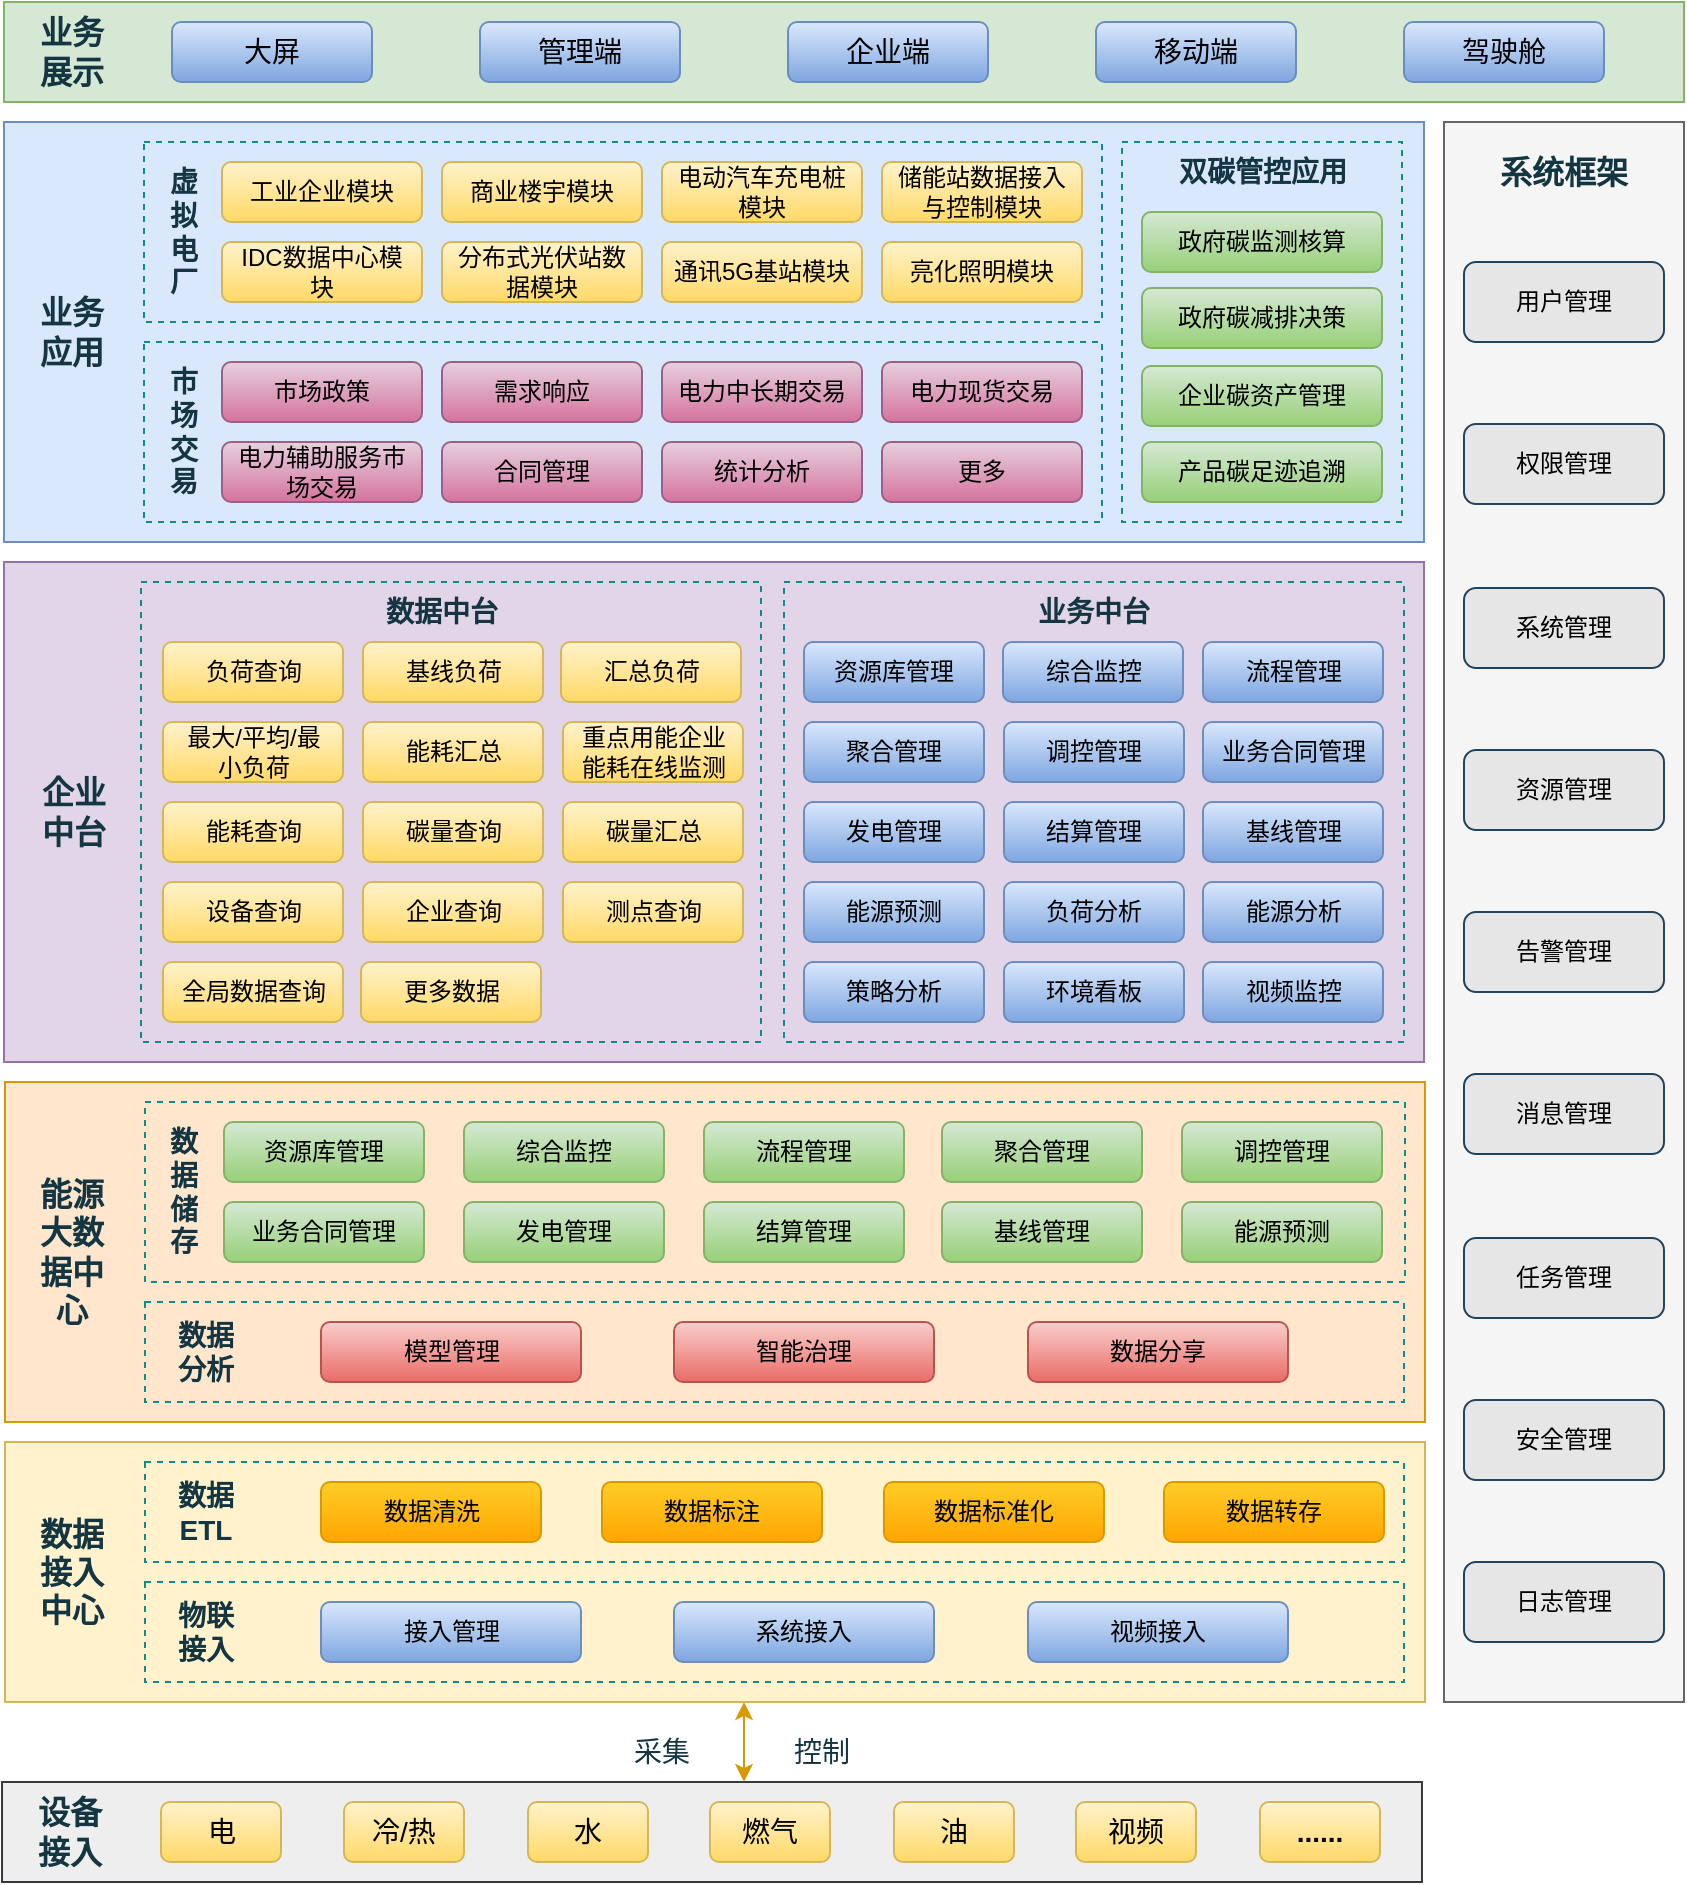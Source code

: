 <mxfile version="21.8.0" type="github">
  <diagram name="第 1 页" id="877RhzWgA3aIjibraQp5">
    <mxGraphModel dx="1426" dy="759" grid="1" gridSize="10" guides="1" tooltips="1" connect="1" arrows="1" fold="1" page="1" pageScale="1" pageWidth="827" pageHeight="1169" math="0" shadow="0">
      <root>
        <mxCell id="0" />
        <mxCell id="1" parent="0" />
        <mxCell id="UzqGJ8EwhkSEuEGAswML-51" value="" style="rounded=0;whiteSpace=wrap;html=1;labelBackgroundColor=none;fillColor=#f5f5f5;strokeColor=#666666;fontColor=#333333;" vertex="1" parent="1">
          <mxGeometry x="760" y="120" width="120" height="790" as="geometry" />
        </mxCell>
        <mxCell id="UzqGJ8EwhkSEuEGAswML-44" value="" style="rounded=0;whiteSpace=wrap;html=1;labelBackgroundColor=none;fillColor=#eeeeee;strokeColor=#36393d;" vertex="1" parent="1">
          <mxGeometry x="39" y="950" width="710" height="50" as="geometry" />
        </mxCell>
        <mxCell id="xxzeKwcSgZ4KopVO6_LS-193" value="" style="rounded=0;whiteSpace=wrap;html=1;fillColor=#ffe6cc;strokeColor=#d79b00;labelBackgroundColor=none;" parent="1" vertex="1">
          <mxGeometry x="40.5" y="600" width="710" height="170" as="geometry" />
        </mxCell>
        <mxCell id="xxzeKwcSgZ4KopVO6_LS-88" value="" style="rounded=0;whiteSpace=wrap;html=1;fillColor=#dae8fc;strokeColor=#6c8ebf;labelBackgroundColor=none;" parent="1" vertex="1">
          <mxGeometry x="40" y="120" width="710" height="210" as="geometry" />
        </mxCell>
        <mxCell id="xxzeKwcSgZ4KopVO6_LS-36" value="" style="rounded=0;whiteSpace=wrap;html=1;fillColor=none;dashed=1;strokeColor=#0F8B8D;labelBackgroundColor=none;fontColor=#143642;" parent="1" vertex="1">
          <mxGeometry x="110" y="130" width="479" height="90" as="geometry" />
        </mxCell>
        <mxCell id="xxzeKwcSgZ4KopVO6_LS-56" value="" style="rounded=0;whiteSpace=wrap;html=1;fillColor=none;dashed=1;strokeColor=#0F8B8D;labelBackgroundColor=none;fontColor=#143642;" parent="1" vertex="1">
          <mxGeometry x="110" y="230" width="479" height="90" as="geometry" />
        </mxCell>
        <mxCell id="xxzeKwcSgZ4KopVO6_LS-46" value="" style="rounded=0;whiteSpace=wrap;html=1;fillColor=none;dashed=1;strokeColor=#0F8B8D;labelBackgroundColor=none;fontColor=#143642;" parent="1" vertex="1">
          <mxGeometry x="599" y="130" width="140" height="190" as="geometry" />
        </mxCell>
        <mxCell id="xxzeKwcSgZ4KopVO6_LS-24" value="" style="rounded=0;whiteSpace=wrap;html=1;fillColor=#d5e8d4;strokeColor=#82b366;labelBackgroundColor=none;" parent="1" vertex="1">
          <mxGeometry x="40" y="60" width="840" height="50" as="geometry" />
        </mxCell>
        <mxCell id="xxzeKwcSgZ4KopVO6_LS-20" value="大屏" style="rounded=1;whiteSpace=wrap;html=1;fontSize=14;fillColor=#dae8fc;strokeColor=#6c8ebf;labelBackgroundColor=none;gradientColor=#7ea6e0;" parent="1" vertex="1">
          <mxGeometry x="124" y="70" width="100" height="30" as="geometry" />
        </mxCell>
        <mxCell id="xxzeKwcSgZ4KopVO6_LS-21" value="管理端" style="rounded=1;whiteSpace=wrap;html=1;fontSize=14;fillColor=#dae8fc;strokeColor=#6c8ebf;labelBackgroundColor=none;gradientColor=#7ea6e0;" parent="1" vertex="1">
          <mxGeometry x="278" y="70" width="100" height="30" as="geometry" />
        </mxCell>
        <mxCell id="xxzeKwcSgZ4KopVO6_LS-22" value="企业端" style="rounded=1;whiteSpace=wrap;html=1;fontSize=14;fillColor=#dae8fc;strokeColor=#6c8ebf;labelBackgroundColor=none;gradientColor=#7ea6e0;" parent="1" vertex="1">
          <mxGeometry x="432" y="70" width="100" height="30" as="geometry" />
        </mxCell>
        <mxCell id="xxzeKwcSgZ4KopVO6_LS-23" value="移动端" style="rounded=1;whiteSpace=wrap;html=1;fontSize=14;fillColor=#dae8fc;strokeColor=#6c8ebf;labelBackgroundColor=none;gradientColor=#7ea6e0;" parent="1" vertex="1">
          <mxGeometry x="586" y="70" width="100" height="30" as="geometry" />
        </mxCell>
        <mxCell id="xxzeKwcSgZ4KopVO6_LS-27" value="驾驶舱" style="rounded=1;whiteSpace=wrap;html=1;fontSize=14;fillColor=#dae8fc;strokeColor=#6c8ebf;labelBackgroundColor=none;gradientColor=#7ea6e0;" parent="1" vertex="1">
          <mxGeometry x="740" y="70" width="100" height="30" as="geometry" />
        </mxCell>
        <mxCell id="xxzeKwcSgZ4KopVO6_LS-28" value="工业企业模块" style="rounded=1;whiteSpace=wrap;html=1;fontSize=12;fillColor=#fff2cc;strokeColor=#d6b656;spacingLeft=5;spacingRight=5;labelBackgroundColor=none;gradientColor=#ffd966;" parent="1" vertex="1">
          <mxGeometry x="149" y="140" width="100" height="30" as="geometry" />
        </mxCell>
        <mxCell id="xxzeKwcSgZ4KopVO6_LS-29" value="商业楼宇模块" style="rounded=1;whiteSpace=wrap;html=1;fontSize=12;fillColor=#fff2cc;strokeColor=#d6b656;spacingLeft=5;spacingRight=5;labelBackgroundColor=none;gradientColor=#ffd966;" parent="1" vertex="1">
          <mxGeometry x="259" y="140" width="100" height="30" as="geometry" />
        </mxCell>
        <mxCell id="xxzeKwcSgZ4KopVO6_LS-30" value="IDC数据中心模块" style="rounded=1;whiteSpace=wrap;html=1;fontSize=12;fillColor=#fff2cc;strokeColor=#d6b656;spacingLeft=5;spacingRight=5;labelBackgroundColor=none;gradientColor=#ffd966;" parent="1" vertex="1">
          <mxGeometry x="149" y="180" width="100" height="30" as="geometry" />
        </mxCell>
        <mxCell id="xxzeKwcSgZ4KopVO6_LS-31" value="储能站数据接入与控制模块" style="rounded=1;whiteSpace=wrap;html=1;fontSize=12;fillColor=#fff2cc;strokeColor=#d6b656;spacingLeft=5;spacingRight=5;labelBackgroundColor=none;gradientColor=#ffd966;" parent="1" vertex="1">
          <mxGeometry x="479" y="140" width="100" height="30" as="geometry" />
        </mxCell>
        <mxCell id="xxzeKwcSgZ4KopVO6_LS-32" value="电动汽车充电桩模块" style="rounded=1;whiteSpace=wrap;html=1;fontSize=12;fillColor=#fff2cc;strokeColor=#d6b656;spacingLeft=5;spacingRight=5;labelBackgroundColor=none;gradientColor=#ffd966;" parent="1" vertex="1">
          <mxGeometry x="369" y="140" width="100" height="30" as="geometry" />
        </mxCell>
        <mxCell id="xxzeKwcSgZ4KopVO6_LS-33" value="分布式光伏站数据模块" style="rounded=1;whiteSpace=wrap;html=1;fontSize=12;fillColor=#fff2cc;strokeColor=#d6b656;spacingLeft=5;spacingRight=5;labelBackgroundColor=none;gradientColor=#ffd966;" parent="1" vertex="1">
          <mxGeometry x="259" y="180" width="100" height="30" as="geometry" />
        </mxCell>
        <mxCell id="xxzeKwcSgZ4KopVO6_LS-34" value="通讯5G基站模块" style="rounded=1;whiteSpace=wrap;html=1;fontSize=12;fillColor=#fff2cc;strokeColor=#d6b656;spacingLeft=5;spacingRight=5;labelBackgroundColor=none;gradientColor=#ffd966;" parent="1" vertex="1">
          <mxGeometry x="369" y="180" width="100" height="30" as="geometry" />
        </mxCell>
        <mxCell id="xxzeKwcSgZ4KopVO6_LS-35" value="亮化照明模块" style="rounded=1;whiteSpace=wrap;html=1;fontSize=12;fillColor=#fff2cc;strokeColor=#d6b656;spacingLeft=5;spacingRight=5;labelBackgroundColor=none;gradientColor=#ffd966;" parent="1" vertex="1">
          <mxGeometry x="479" y="180" width="100" height="30" as="geometry" />
        </mxCell>
        <mxCell id="xxzeKwcSgZ4KopVO6_LS-37" value="虚拟电厂" style="text;html=1;strokeColor=none;fillColor=none;align=center;verticalAlign=middle;whiteSpace=wrap;rounded=0;fontSize=14;spacingLeft=10;spacingRight=10;labelBackgroundColor=none;fontColor=#143642;fontStyle=1" parent="1" vertex="1">
          <mxGeometry x="110" y="130" width="40" height="90" as="geometry" />
        </mxCell>
        <mxCell id="xxzeKwcSgZ4KopVO6_LS-38" value="政府碳监测核算" style="rounded=1;whiteSpace=wrap;html=1;fontSize=12;fillColor=#d5e8d4;strokeColor=#82b366;spacingLeft=5;spacingRight=5;labelBackgroundColor=none;gradientColor=#97d077;" parent="1" vertex="1">
          <mxGeometry x="609" y="165" width="120" height="30" as="geometry" />
        </mxCell>
        <mxCell id="xxzeKwcSgZ4KopVO6_LS-39" value="政府碳减排决策" style="rounded=1;whiteSpace=wrap;html=1;fontSize=12;fillColor=#d5e8d4;strokeColor=#82b366;spacingLeft=5;spacingRight=5;labelBackgroundColor=none;gradientColor=#97d077;" parent="1" vertex="1">
          <mxGeometry x="609" y="203" width="120" height="30" as="geometry" />
        </mxCell>
        <mxCell id="xxzeKwcSgZ4KopVO6_LS-41" value="产品碳足迹追溯" style="rounded=1;whiteSpace=wrap;html=1;fontSize=12;fillColor=#d5e8d4;strokeColor=#82b366;spacingLeft=5;spacingRight=5;labelBackgroundColor=none;gradientColor=#97d077;" parent="1" vertex="1">
          <mxGeometry x="609" y="280" width="120" height="30" as="geometry" />
        </mxCell>
        <mxCell id="xxzeKwcSgZ4KopVO6_LS-42" value="企业碳资产管理" style="rounded=1;whiteSpace=wrap;html=1;fontSize=12;fillColor=#d5e8d4;strokeColor=#82b366;spacingLeft=5;spacingRight=5;labelBackgroundColor=none;gradientColor=#97d077;" parent="1" vertex="1">
          <mxGeometry x="609" y="242" width="120" height="30" as="geometry" />
        </mxCell>
        <mxCell id="xxzeKwcSgZ4KopVO6_LS-47" value="双碳管控应用" style="text;html=1;strokeColor=none;fillColor=none;align=center;verticalAlign=middle;whiteSpace=wrap;rounded=0;fontSize=14;labelBackgroundColor=none;fontColor=#143642;fontStyle=1" parent="1" vertex="1">
          <mxGeometry x="599" y="130" width="141" height="30" as="geometry" />
        </mxCell>
        <mxCell id="xxzeKwcSgZ4KopVO6_LS-48" value="市场政策" style="rounded=1;whiteSpace=wrap;html=1;fontSize=12;fillColor=#e6d0de;strokeColor=#996185;spacingLeft=5;spacingRight=5;labelBackgroundColor=none;gradientColor=#d5739d;" parent="1" vertex="1">
          <mxGeometry x="149" y="240" width="100" height="30" as="geometry" />
        </mxCell>
        <mxCell id="xxzeKwcSgZ4KopVO6_LS-49" value="需求响应" style="rounded=1;whiteSpace=wrap;html=1;fontSize=12;fillColor=#e6d0de;strokeColor=#996185;spacingLeft=5;spacingRight=5;labelBackgroundColor=none;gradientColor=#d5739d;" parent="1" vertex="1">
          <mxGeometry x="259" y="240" width="100" height="30" as="geometry" />
        </mxCell>
        <mxCell id="xxzeKwcSgZ4KopVO6_LS-50" value="电力辅助服务市场交易" style="rounded=1;whiteSpace=wrap;html=1;fontSize=12;fillColor=#e6d0de;strokeColor=#996185;spacingLeft=5;spacingRight=5;labelBackgroundColor=none;gradientColor=#d5739d;" parent="1" vertex="1">
          <mxGeometry x="149" y="280" width="100" height="30" as="geometry" />
        </mxCell>
        <mxCell id="xxzeKwcSgZ4KopVO6_LS-51" value="电力现货交易" style="rounded=1;whiteSpace=wrap;html=1;fontSize=12;fillColor=#e6d0de;strokeColor=#996185;spacingLeft=5;spacingRight=5;labelBackgroundColor=none;gradientColor=#d5739d;" parent="1" vertex="1">
          <mxGeometry x="479" y="240" width="100" height="30" as="geometry" />
        </mxCell>
        <mxCell id="xxzeKwcSgZ4KopVO6_LS-52" value="电力中长期交易" style="rounded=1;whiteSpace=wrap;html=1;fontSize=12;fillColor=#e6d0de;strokeColor=#996185;spacingLeft=5;spacingRight=5;labelBackgroundColor=none;gradientColor=#d5739d;" parent="1" vertex="1">
          <mxGeometry x="369" y="240" width="100" height="30" as="geometry" />
        </mxCell>
        <mxCell id="xxzeKwcSgZ4KopVO6_LS-53" value="合同管理" style="rounded=1;whiteSpace=wrap;html=1;fontSize=12;fillColor=#e6d0de;strokeColor=#996185;spacingLeft=5;spacingRight=5;labelBackgroundColor=none;gradientColor=#d5739d;" parent="1" vertex="1">
          <mxGeometry x="259" y="280" width="100" height="30" as="geometry" />
        </mxCell>
        <mxCell id="xxzeKwcSgZ4KopVO6_LS-54" value="统计分析" style="rounded=1;whiteSpace=wrap;html=1;fontSize=12;fillColor=#e6d0de;strokeColor=#996185;spacingLeft=5;spacingRight=5;labelBackgroundColor=none;gradientColor=#d5739d;" parent="1" vertex="1">
          <mxGeometry x="369" y="280" width="100" height="30" as="geometry" />
        </mxCell>
        <mxCell id="xxzeKwcSgZ4KopVO6_LS-55" value="更多" style="rounded=1;whiteSpace=wrap;html=1;fontSize=12;fillColor=#e6d0de;strokeColor=#996185;spacingLeft=5;spacingRight=5;labelBackgroundColor=none;gradientColor=#d5739d;" parent="1" vertex="1">
          <mxGeometry x="479" y="280" width="100" height="30" as="geometry" />
        </mxCell>
        <mxCell id="xxzeKwcSgZ4KopVO6_LS-87" value="市场交易" style="text;html=1;strokeColor=none;fillColor=none;align=center;verticalAlign=middle;whiteSpace=wrap;rounded=0;fontSize=14;spacingLeft=10;spacingRight=10;labelBackgroundColor=none;fontColor=#143642;fontStyle=1" parent="1" vertex="1">
          <mxGeometry x="110" y="230" width="40" height="90" as="geometry" />
        </mxCell>
        <mxCell id="xxzeKwcSgZ4KopVO6_LS-89" value="" style="rounded=0;whiteSpace=wrap;html=1;fillColor=#e1d5e7;strokeColor=#9673a6;labelBackgroundColor=none;" parent="1" vertex="1">
          <mxGeometry x="40" y="340" width="710" height="250" as="geometry" />
        </mxCell>
        <mxCell id="xxzeKwcSgZ4KopVO6_LS-90" value="" style="rounded=0;whiteSpace=wrap;html=1;fillColor=none;dashed=1;strokeColor=#0F8B8D;labelBackgroundColor=none;fontColor=#143642;" parent="1" vertex="1">
          <mxGeometry x="108.5" y="350" width="310" height="230" as="geometry" />
        </mxCell>
        <mxCell id="xxzeKwcSgZ4KopVO6_LS-91" value="" style="rounded=0;whiteSpace=wrap;html=1;fillColor=none;dashed=1;strokeColor=#0F8B8D;labelBackgroundColor=none;fontColor=#143642;" parent="1" vertex="1">
          <mxGeometry x="430" y="350" width="310" height="230" as="geometry" />
        </mxCell>
        <mxCell id="xxzeKwcSgZ4KopVO6_LS-94" value="负荷查询" style="rounded=1;whiteSpace=wrap;html=1;fontSize=12;fillColor=#fff2cc;strokeColor=#d6b656;spacingLeft=5;spacingRight=5;labelBackgroundColor=none;flipH=0;gradientColor=#ffd966;" parent="1" vertex="1">
          <mxGeometry x="119.5" y="380" width="90" height="30" as="geometry" />
        </mxCell>
        <mxCell id="xxzeKwcSgZ4KopVO6_LS-95" value="基线负荷" style="rounded=1;whiteSpace=wrap;html=1;fontSize=12;fillColor=#fff2cc;strokeColor=#d6b656;spacingLeft=5;spacingRight=5;labelBackgroundColor=none;flipH=0;gradientColor=#ffd966;" parent="1" vertex="1">
          <mxGeometry x="219.5" y="380" width="90" height="30" as="geometry" />
        </mxCell>
        <mxCell id="xxzeKwcSgZ4KopVO6_LS-96" value="重点用能企业能耗在线监测" style="rounded=1;whiteSpace=wrap;html=1;fontSize=12;fillColor=#fff2cc;strokeColor=#d6b656;spacingLeft=5;spacingRight=5;labelBackgroundColor=none;gradientColor=#ffd966;" parent="1" vertex="1">
          <mxGeometry x="319.5" y="420" width="90" height="30" as="geometry" />
        </mxCell>
        <mxCell id="xxzeKwcSgZ4KopVO6_LS-97" value="最大/平均/最小负荷" style="rounded=1;whiteSpace=wrap;html=1;fontSize=12;fillColor=#fff2cc;strokeColor=#d6b656;spacingLeft=5;spacingRight=5;labelBackgroundColor=none;gradientColor=#ffd966;" parent="1" vertex="1">
          <mxGeometry x="119.5" y="420" width="90" height="30" as="geometry" />
        </mxCell>
        <mxCell id="xxzeKwcSgZ4KopVO6_LS-98" value="汇总负荷" style="rounded=1;whiteSpace=wrap;html=1;fontSize=12;fillColor=#fff2cc;strokeColor=#d6b656;spacingLeft=5;spacingRight=5;labelBackgroundColor=none;flipH=0;gradientColor=#ffd966;" parent="1" vertex="1">
          <mxGeometry x="318.5" y="380" width="90" height="30" as="geometry" />
        </mxCell>
        <mxCell id="xxzeKwcSgZ4KopVO6_LS-99" value="能耗查询" style="rounded=1;whiteSpace=wrap;html=1;fontSize=12;fillColor=#fff2cc;strokeColor=#d6b656;spacingLeft=5;spacingRight=5;labelBackgroundColor=none;gradientColor=#ffd966;" parent="1" vertex="1">
          <mxGeometry x="119.5" y="460" width="90" height="30" as="geometry" />
        </mxCell>
        <mxCell id="xxzeKwcSgZ4KopVO6_LS-100" value="碳量查询" style="rounded=1;whiteSpace=wrap;html=1;fontSize=12;fillColor=#fff2cc;strokeColor=#d6b656;spacingLeft=5;spacingRight=5;labelBackgroundColor=none;gradientColor=#ffd966;" parent="1" vertex="1">
          <mxGeometry x="219.5" y="460" width="90" height="30" as="geometry" />
        </mxCell>
        <mxCell id="xxzeKwcSgZ4KopVO6_LS-101" value="碳量汇总" style="rounded=1;whiteSpace=wrap;html=1;fontSize=12;fillColor=#fff2cc;strokeColor=#d6b656;spacingLeft=5;spacingRight=5;labelBackgroundColor=none;gradientColor=#ffd966;" parent="1" vertex="1">
          <mxGeometry x="319.5" y="460" width="90" height="30" as="geometry" />
        </mxCell>
        <mxCell id="xxzeKwcSgZ4KopVO6_LS-102" value="数据中台" style="text;html=1;strokeColor=none;fillColor=none;align=center;verticalAlign=middle;whiteSpace=wrap;rounded=0;fontSize=14;spacingLeft=5;spacingRight=5;labelBackgroundColor=none;fontColor=#143642;fontStyle=1" parent="1" vertex="1">
          <mxGeometry x="183.5" y="350" width="150" height="30" as="geometry" />
        </mxCell>
        <mxCell id="xxzeKwcSgZ4KopVO6_LS-108" value="资源库管理" style="rounded=1;whiteSpace=wrap;html=1;fontSize=12;fillColor=#dae8fc;strokeColor=#6c8ebf;spacingLeft=5;spacingRight=5;labelBackgroundColor=none;gradientColor=#7ea6e0;" parent="1" vertex="1">
          <mxGeometry x="440" y="380" width="90" height="30" as="geometry" />
        </mxCell>
        <mxCell id="xxzeKwcSgZ4KopVO6_LS-109" value="综合监控" style="rounded=1;whiteSpace=wrap;html=1;fontSize=12;fillColor=#dae8fc;strokeColor=#6c8ebf;spacingLeft=5;spacingRight=5;labelBackgroundColor=none;gradientColor=#7ea6e0;" parent="1" vertex="1">
          <mxGeometry x="539.5" y="380" width="90" height="30" as="geometry" />
        </mxCell>
        <mxCell id="xxzeKwcSgZ4KopVO6_LS-110" value="业务合同管理" style="rounded=1;whiteSpace=wrap;html=1;fontSize=12;fillColor=#dae8fc;strokeColor=#6c8ebf;spacingLeft=5;spacingRight=5;labelBackgroundColor=none;gradientColor=#7ea6e0;" parent="1" vertex="1">
          <mxGeometry x="639.5" y="420" width="90" height="30" as="geometry" />
        </mxCell>
        <mxCell id="xxzeKwcSgZ4KopVO6_LS-111" value="聚合管理" style="rounded=1;whiteSpace=wrap;html=1;fontSize=12;fillColor=#dae8fc;strokeColor=#6c8ebf;spacingLeft=5;spacingRight=5;labelBackgroundColor=none;gradientColor=#7ea6e0;" parent="1" vertex="1">
          <mxGeometry x="440" y="420" width="90" height="30" as="geometry" />
        </mxCell>
        <mxCell id="xxzeKwcSgZ4KopVO6_LS-112" value="流程管理" style="rounded=1;whiteSpace=wrap;html=1;fontSize=12;fillColor=#dae8fc;strokeColor=#6c8ebf;spacingLeft=5;spacingRight=5;labelBackgroundColor=none;gradientColor=#7ea6e0;" parent="1" vertex="1">
          <mxGeometry x="639.5" y="380" width="90" height="30" as="geometry" />
        </mxCell>
        <mxCell id="xxzeKwcSgZ4KopVO6_LS-113" value="发电管理" style="rounded=1;whiteSpace=wrap;html=1;fontSize=12;fillColor=#dae8fc;strokeColor=#6c8ebf;spacingLeft=5;spacingRight=5;labelBackgroundColor=none;gradientColor=#7ea6e0;" parent="1" vertex="1">
          <mxGeometry x="440" y="460" width="90" height="30" as="geometry" />
        </mxCell>
        <mxCell id="xxzeKwcSgZ4KopVO6_LS-114" value="结算管理" style="rounded=1;whiteSpace=wrap;html=1;fontSize=12;fillColor=#dae8fc;strokeColor=#6c8ebf;spacingLeft=5;spacingRight=5;labelBackgroundColor=none;gradientColor=#7ea6e0;" parent="1" vertex="1">
          <mxGeometry x="540" y="460" width="90" height="30" as="geometry" />
        </mxCell>
        <mxCell id="xxzeKwcSgZ4KopVO6_LS-115" value="基线管理" style="rounded=1;whiteSpace=wrap;html=1;fontSize=12;fillColor=#dae8fc;strokeColor=#6c8ebf;spacingLeft=5;spacingRight=5;labelBackgroundColor=none;gradientColor=#7ea6e0;" parent="1" vertex="1">
          <mxGeometry x="639.5" y="460" width="90" height="30" as="geometry" />
        </mxCell>
        <mxCell id="xxzeKwcSgZ4KopVO6_LS-116" value="业务中台" style="text;html=1;strokeColor=none;fillColor=none;align=center;verticalAlign=middle;whiteSpace=wrap;rounded=0;fontSize=14;spacingLeft=5;spacingRight=5;labelBackgroundColor=none;fontColor=#143642;fontStyle=1" parent="1" vertex="1">
          <mxGeometry x="535" y="350" width="100" height="30" as="geometry" />
        </mxCell>
        <mxCell id="xxzeKwcSgZ4KopVO6_LS-117" value="能耗汇总" style="rounded=1;whiteSpace=wrap;html=1;fontSize=12;fillColor=#fff2cc;strokeColor=#d6b656;spacingLeft=5;spacingRight=5;labelBackgroundColor=none;gradientColor=#ffd966;" parent="1" vertex="1">
          <mxGeometry x="219.5" y="420" width="90" height="30" as="geometry" />
        </mxCell>
        <mxCell id="xxzeKwcSgZ4KopVO6_LS-118" value="设备查询" style="rounded=1;whiteSpace=wrap;html=1;fontSize=12;fillColor=#fff2cc;strokeColor=#d6b656;spacingLeft=5;spacingRight=5;labelBackgroundColor=none;gradientColor=#ffd966;" parent="1" vertex="1">
          <mxGeometry x="119.5" y="500" width="90" height="30" as="geometry" />
        </mxCell>
        <mxCell id="xxzeKwcSgZ4KopVO6_LS-119" value="调控管理" style="rounded=1;whiteSpace=wrap;html=1;fontSize=12;fillColor=#dae8fc;strokeColor=#6c8ebf;spacingLeft=5;spacingRight=5;labelBackgroundColor=none;gradientColor=#7ea6e0;" parent="1" vertex="1">
          <mxGeometry x="540" y="420" width="90" height="30" as="geometry" />
        </mxCell>
        <mxCell id="xxzeKwcSgZ4KopVO6_LS-120" value="能源预测" style="rounded=1;whiteSpace=wrap;html=1;fontSize=12;fillColor=#dae8fc;strokeColor=#6c8ebf;spacingLeft=5;spacingRight=5;labelBackgroundColor=none;gradientColor=#7ea6e0;" parent="1" vertex="1">
          <mxGeometry x="440" y="500" width="90" height="30" as="geometry" />
        </mxCell>
        <mxCell id="xxzeKwcSgZ4KopVO6_LS-121" value="负荷分析" style="rounded=1;whiteSpace=wrap;html=1;fontSize=12;fillColor=#dae8fc;strokeColor=#6c8ebf;spacingLeft=5;spacingRight=5;labelBackgroundColor=none;gradientColor=#7ea6e0;" parent="1" vertex="1">
          <mxGeometry x="540" y="500" width="90" height="30" as="geometry" />
        </mxCell>
        <mxCell id="xxzeKwcSgZ4KopVO6_LS-122" value="能源分析" style="rounded=1;whiteSpace=wrap;html=1;fontSize=12;fillColor=#dae8fc;strokeColor=#6c8ebf;spacingLeft=5;spacingRight=5;labelBackgroundColor=none;gradientColor=#7ea6e0;" parent="1" vertex="1">
          <mxGeometry x="639.5" y="500" width="90" height="30" as="geometry" />
        </mxCell>
        <mxCell id="xxzeKwcSgZ4KopVO6_LS-123" value="策略分析" style="rounded=1;whiteSpace=wrap;html=1;fontSize=12;fillColor=#dae8fc;strokeColor=#6c8ebf;spacingLeft=5;spacingRight=5;labelBackgroundColor=none;gradientColor=#7ea6e0;" parent="1" vertex="1">
          <mxGeometry x="440" y="540" width="90" height="30" as="geometry" />
        </mxCell>
        <mxCell id="xxzeKwcSgZ4KopVO6_LS-124" value="环境看板" style="rounded=1;whiteSpace=wrap;html=1;fontSize=12;fillColor=#dae8fc;strokeColor=#6c8ebf;spacingLeft=5;spacingRight=5;labelBackgroundColor=none;gradientColor=#7ea6e0;" parent="1" vertex="1">
          <mxGeometry x="540" y="540" width="90" height="30" as="geometry" />
        </mxCell>
        <mxCell id="xxzeKwcSgZ4KopVO6_LS-125" value="视频监控" style="rounded=1;whiteSpace=wrap;html=1;fontSize=12;fillColor=#dae8fc;strokeColor=#6c8ebf;spacingLeft=5;spacingRight=5;labelBackgroundColor=none;gradientColor=#7ea6e0;" parent="1" vertex="1">
          <mxGeometry x="639.5" y="540" width="90" height="30" as="geometry" />
        </mxCell>
        <mxCell id="xxzeKwcSgZ4KopVO6_LS-128" value="企业查询" style="rounded=1;whiteSpace=wrap;html=1;fontSize=12;fillColor=#fff2cc;strokeColor=#d6b656;spacingLeft=5;spacingRight=5;labelBackgroundColor=none;gradientColor=#ffd966;" parent="1" vertex="1">
          <mxGeometry x="219.5" y="500" width="90" height="30" as="geometry" />
        </mxCell>
        <mxCell id="xxzeKwcSgZ4KopVO6_LS-129" value="测点查询" style="rounded=1;whiteSpace=wrap;html=1;fontSize=12;fillColor=#fff2cc;strokeColor=#d6b656;spacingLeft=5;spacingRight=5;labelBackgroundColor=none;gradientColor=#ffd966;" parent="1" vertex="1">
          <mxGeometry x="319.5" y="500" width="90" height="30" as="geometry" />
        </mxCell>
        <mxCell id="xxzeKwcSgZ4KopVO6_LS-130" value="全局数据查询" style="rounded=1;whiteSpace=wrap;html=1;fontSize=12;fillColor=#fff2cc;strokeColor=#d6b656;spacingLeft=5;spacingRight=5;labelBackgroundColor=none;gradientColor=#ffd966;" parent="1" vertex="1">
          <mxGeometry x="119.5" y="540" width="90" height="30" as="geometry" />
        </mxCell>
        <mxCell id="xxzeKwcSgZ4KopVO6_LS-131" value="更多数据" style="rounded=1;whiteSpace=wrap;html=1;fontSize=12;fillColor=#fff2cc;strokeColor=#d6b656;spacingLeft=5;spacingRight=5;labelBackgroundColor=none;gradientColor=#ffd966;" parent="1" vertex="1">
          <mxGeometry x="218.5" y="540" width="90" height="30" as="geometry" />
        </mxCell>
        <mxCell id="xxzeKwcSgZ4KopVO6_LS-164" value="" style="rounded=0;whiteSpace=wrap;html=1;fillColor=none;dashed=1;strokeColor=#0F8B8D;labelBackgroundColor=none;fontColor=#143642;" parent="1" vertex="1">
          <mxGeometry x="110.5" y="610" width="630" height="90" as="geometry" />
        </mxCell>
        <mxCell id="xxzeKwcSgZ4KopVO6_LS-165" value="资源库管理" style="rounded=1;whiteSpace=wrap;html=1;fontSize=12;fillColor=#d5e8d4;strokeColor=#82b366;spacingLeft=5;spacingRight=5;labelBackgroundColor=none;gradientColor=#97d077;" parent="1" vertex="1">
          <mxGeometry x="150" y="620" width="100" height="30" as="geometry" />
        </mxCell>
        <mxCell id="xxzeKwcSgZ4KopVO6_LS-166" value="综合监控" style="rounded=1;whiteSpace=wrap;html=1;fontSize=12;fillColor=#d5e8d4;strokeColor=#82b366;spacingLeft=5;spacingRight=5;labelBackgroundColor=none;gradientColor=#97d077;" parent="1" vertex="1">
          <mxGeometry x="270" y="620" width="100" height="30" as="geometry" />
        </mxCell>
        <mxCell id="xxzeKwcSgZ4KopVO6_LS-167" value="业务合同管理" style="rounded=1;whiteSpace=wrap;html=1;fontSize=12;fillColor=#d5e8d4;strokeColor=#82b366;spacingLeft=5;spacingRight=5;labelBackgroundColor=none;gradientColor=#97d077;" parent="1" vertex="1">
          <mxGeometry x="150" y="660" width="100" height="30" as="geometry" />
        </mxCell>
        <mxCell id="xxzeKwcSgZ4KopVO6_LS-168" value="聚合管理" style="rounded=1;whiteSpace=wrap;html=1;fontSize=12;fillColor=#d5e8d4;strokeColor=#82b366;spacingLeft=5;spacingRight=5;labelBackgroundColor=none;gradientColor=#97d077;" parent="1" vertex="1">
          <mxGeometry x="509" y="620" width="100" height="30" as="geometry" />
        </mxCell>
        <mxCell id="xxzeKwcSgZ4KopVO6_LS-169" value="流程管理" style="rounded=1;whiteSpace=wrap;html=1;fontSize=12;fillColor=#d5e8d4;strokeColor=#82b366;spacingLeft=5;spacingRight=5;labelBackgroundColor=none;gradientColor=#97d077;" parent="1" vertex="1">
          <mxGeometry x="390" y="620" width="100" height="30" as="geometry" />
        </mxCell>
        <mxCell id="xxzeKwcSgZ4KopVO6_LS-170" value="发电管理" style="rounded=1;whiteSpace=wrap;html=1;fontSize=12;fillColor=#d5e8d4;strokeColor=#82b366;spacingLeft=5;spacingRight=5;labelBackgroundColor=none;gradientColor=#97d077;" parent="1" vertex="1">
          <mxGeometry x="270" y="660" width="100" height="30" as="geometry" />
        </mxCell>
        <mxCell id="xxzeKwcSgZ4KopVO6_LS-171" value="结算管理" style="rounded=1;whiteSpace=wrap;html=1;fontSize=12;fillColor=#d5e8d4;strokeColor=#82b366;spacingLeft=5;spacingRight=5;labelBackgroundColor=none;gradientColor=#97d077;" parent="1" vertex="1">
          <mxGeometry x="390" y="660" width="100" height="30" as="geometry" />
        </mxCell>
        <mxCell id="xxzeKwcSgZ4KopVO6_LS-172" value="基线管理" style="rounded=1;whiteSpace=wrap;html=1;fontSize=12;fillColor=#d5e8d4;strokeColor=#82b366;spacingLeft=5;spacingRight=5;labelBackgroundColor=none;gradientColor=#97d077;" parent="1" vertex="1">
          <mxGeometry x="509" y="660" width="100" height="30" as="geometry" />
        </mxCell>
        <mxCell id="xxzeKwcSgZ4KopVO6_LS-174" value="调控管理" style="rounded=1;whiteSpace=wrap;html=1;fontSize=12;fillColor=#d5e8d4;strokeColor=#82b366;spacingLeft=5;spacingRight=5;labelBackgroundColor=none;gradientColor=#97d077;" parent="1" vertex="1">
          <mxGeometry x="629" y="620" width="100" height="30" as="geometry" />
        </mxCell>
        <mxCell id="xxzeKwcSgZ4KopVO6_LS-175" value="能源预测" style="rounded=1;whiteSpace=wrap;html=1;fontSize=12;fillColor=#d5e8d4;strokeColor=#82b366;spacingLeft=5;spacingRight=5;labelBackgroundColor=none;gradientColor=#97d077;" parent="1" vertex="1">
          <mxGeometry x="629" y="660" width="100" height="30" as="geometry" />
        </mxCell>
        <mxCell id="xxzeKwcSgZ4KopVO6_LS-181" value="" style="rounded=0;whiteSpace=wrap;html=1;fillColor=none;dashed=1;strokeColor=#0F8B8D;labelBackgroundColor=none;fontColor=#143642;" parent="1" vertex="1">
          <mxGeometry x="110.5" y="710" width="629.5" height="50" as="geometry" />
        </mxCell>
        <mxCell id="xxzeKwcSgZ4KopVO6_LS-183" value="模型管理" style="rounded=1;whiteSpace=wrap;html=1;fontSize=12;fillColor=#f8cecc;strokeColor=#b85450;spacingLeft=5;spacingRight=5;labelBackgroundColor=none;gradientColor=#ea6b66;" parent="1" vertex="1">
          <mxGeometry x="198.5" y="720" width="130" height="30" as="geometry" />
        </mxCell>
        <mxCell id="xxzeKwcSgZ4KopVO6_LS-185" value="数据分享" style="rounded=1;whiteSpace=wrap;html=1;fontSize=12;fillColor=#f8cecc;strokeColor=#b85450;spacingLeft=5;spacingRight=5;labelBackgroundColor=none;gradientColor=#ea6b66;" parent="1" vertex="1">
          <mxGeometry x="552" y="720" width="130" height="30" as="geometry" />
        </mxCell>
        <mxCell id="xxzeKwcSgZ4KopVO6_LS-186" value="智能治理" style="rounded=1;whiteSpace=wrap;html=1;fontSize=12;fillColor=#f8cecc;strokeColor=#b85450;spacingLeft=5;spacingRight=5;labelBackgroundColor=none;gradientColor=#ea6b66;" parent="1" vertex="1">
          <mxGeometry x="375" y="720" width="130" height="30" as="geometry" />
        </mxCell>
        <mxCell id="xxzeKwcSgZ4KopVO6_LS-190" value="数据分析" style="text;html=1;strokeColor=none;fillColor=none;align=center;verticalAlign=middle;whiteSpace=wrap;rounded=0;fontSize=14;spacingLeft=10;spacingRight=10;labelBackgroundColor=none;fontColor=#143642;fontStyle=1" parent="1" vertex="1">
          <mxGeometry x="110.5" y="710" width="60" height="50" as="geometry" />
        </mxCell>
        <mxCell id="xxzeKwcSgZ4KopVO6_LS-227" value="电" style="rounded=1;whiteSpace=wrap;html=1;fontSize=14;fillColor=#fff2cc;strokeColor=#d6b656;labelBackgroundColor=none;gradientColor=#ffd966;" parent="1" vertex="1">
          <mxGeometry x="118.5" y="960" width="60" height="30" as="geometry" />
        </mxCell>
        <mxCell id="UzqGJ8EwhkSEuEGAswML-1" value="冷/热" style="rounded=1;whiteSpace=wrap;html=1;fontSize=14;fillColor=#fff2cc;strokeColor=#d6b656;labelBackgroundColor=none;gradientColor=#ffd966;" vertex="1" parent="1">
          <mxGeometry x="210" y="960" width="60" height="30" as="geometry" />
        </mxCell>
        <mxCell id="UzqGJ8EwhkSEuEGAswML-2" value="水" style="rounded=1;whiteSpace=wrap;html=1;fontSize=14;fillColor=#fff2cc;strokeColor=#d6b656;labelBackgroundColor=none;gradientColor=#ffd966;" vertex="1" parent="1">
          <mxGeometry x="302" y="960" width="60" height="30" as="geometry" />
        </mxCell>
        <mxCell id="UzqGJ8EwhkSEuEGAswML-3" value="燃气" style="rounded=1;whiteSpace=wrap;html=1;fontSize=14;fillColor=#fff2cc;strokeColor=#d6b656;labelBackgroundColor=none;gradientColor=#ffd966;" vertex="1" parent="1">
          <mxGeometry x="393" y="960" width="60" height="30" as="geometry" />
        </mxCell>
        <mxCell id="UzqGJ8EwhkSEuEGAswML-4" value="油" style="rounded=1;whiteSpace=wrap;html=1;fontSize=14;fillColor=#fff2cc;strokeColor=#d6b656;labelBackgroundColor=none;gradientColor=#ffd966;" vertex="1" parent="1">
          <mxGeometry x="485" y="960" width="60" height="30" as="geometry" />
        </mxCell>
        <mxCell id="UzqGJ8EwhkSEuEGAswML-5" value="视频" style="rounded=1;whiteSpace=wrap;html=1;fontSize=14;fillColor=#fff2cc;strokeColor=#d6b656;labelBackgroundColor=none;gradientColor=#ffd966;" vertex="1" parent="1">
          <mxGeometry x="576" y="960" width="60" height="30" as="geometry" />
        </mxCell>
        <mxCell id="UzqGJ8EwhkSEuEGAswML-6" value="......" style="rounded=1;whiteSpace=wrap;html=1;fontSize=14;fillColor=#fff2cc;strokeColor=#d6b656;labelBackgroundColor=none;fontStyle=1;gradientColor=#ffd966;" vertex="1" parent="1">
          <mxGeometry x="668" y="960" width="60" height="30" as="geometry" />
        </mxCell>
        <mxCell id="UzqGJ8EwhkSEuEGAswML-11" value="企业中台" style="text;html=1;strokeColor=none;fillColor=none;align=center;verticalAlign=middle;whiteSpace=wrap;rounded=0;fontSize=16;fontStyle=1;labelBackgroundColor=none;fontColor=#143642;spacingLeft=10;spacingRight=10;" vertex="1" parent="1">
          <mxGeometry x="40.5" y="440" width="68" height="50" as="geometry" />
        </mxCell>
        <mxCell id="UzqGJ8EwhkSEuEGAswML-13" value="业务应用" style="text;html=1;strokeColor=none;fillColor=none;align=center;verticalAlign=middle;whiteSpace=wrap;rounded=0;fontSize=16;fontStyle=1;labelBackgroundColor=none;fontColor=#143642;spacingLeft=10;spacingRight=10;" vertex="1" parent="1">
          <mxGeometry x="40" y="200" width="68" height="50" as="geometry" />
        </mxCell>
        <mxCell id="UzqGJ8EwhkSEuEGAswML-14" value="业务展示" style="text;html=1;strokeColor=none;fillColor=none;align=center;verticalAlign=middle;whiteSpace=wrap;rounded=0;fontSize=16;fontStyle=1;labelBackgroundColor=none;fontColor=#143642;spacingLeft=10;spacingRight=10;" vertex="1" parent="1">
          <mxGeometry x="40" y="60" width="68" height="50" as="geometry" />
        </mxCell>
        <mxCell id="UzqGJ8EwhkSEuEGAswML-17" value="能源大数据中心" style="text;html=1;strokeColor=none;fillColor=none;align=center;verticalAlign=middle;whiteSpace=wrap;rounded=0;fontSize=16;fontStyle=1;labelBackgroundColor=none;fontColor=#143642;spacingLeft=10;spacingRight=10;" vertex="1" parent="1">
          <mxGeometry x="40" y="660" width="68" height="50" as="geometry" />
        </mxCell>
        <mxCell id="UzqGJ8EwhkSEuEGAswML-18" value="数据储存" style="text;html=1;strokeColor=none;fillColor=none;align=center;verticalAlign=middle;whiteSpace=wrap;rounded=0;fontSize=14;spacingLeft=10;spacingRight=10;labelBackgroundColor=none;fontColor=#143642;fontStyle=1" vertex="1" parent="1">
          <mxGeometry x="110" y="610" width="40" height="90" as="geometry" />
        </mxCell>
        <mxCell id="UzqGJ8EwhkSEuEGAswML-19" value="" style="rounded=0;whiteSpace=wrap;html=1;fillColor=#fff2cc;strokeColor=#d6b656;labelBackgroundColor=none;" vertex="1" parent="1">
          <mxGeometry x="40.5" y="780" width="710" height="130" as="geometry" />
        </mxCell>
        <mxCell id="UzqGJ8EwhkSEuEGAswML-31" value="" style="rounded=0;whiteSpace=wrap;html=1;fillColor=none;dashed=1;strokeColor=#0F8B8D;labelBackgroundColor=none;fontColor=#143642;" vertex="1" parent="1">
          <mxGeometry x="110.5" y="850" width="629.5" height="50" as="geometry" />
        </mxCell>
        <mxCell id="UzqGJ8EwhkSEuEGAswML-32" value="接入管理" style="rounded=1;whiteSpace=wrap;html=1;fontSize=12;fillColor=#dae8fc;strokeColor=#6c8ebf;spacingLeft=5;spacingRight=5;labelBackgroundColor=none;gradientColor=#7ea6e0;" vertex="1" parent="1">
          <mxGeometry x="198.5" y="860" width="130" height="30" as="geometry" />
        </mxCell>
        <mxCell id="UzqGJ8EwhkSEuEGAswML-33" value="视频接入" style="rounded=1;whiteSpace=wrap;html=1;fontSize=12;fillColor=#dae8fc;strokeColor=#6c8ebf;spacingLeft=5;spacingRight=5;labelBackgroundColor=none;gradientColor=#7ea6e0;" vertex="1" parent="1">
          <mxGeometry x="552" y="860" width="130" height="30" as="geometry" />
        </mxCell>
        <mxCell id="UzqGJ8EwhkSEuEGAswML-34" value="系统接入" style="rounded=1;whiteSpace=wrap;html=1;fontSize=12;fillColor=#dae8fc;strokeColor=#6c8ebf;spacingLeft=5;spacingRight=5;labelBackgroundColor=none;gradientColor=#7ea6e0;" vertex="1" parent="1">
          <mxGeometry x="375" y="860" width="130" height="30" as="geometry" />
        </mxCell>
        <mxCell id="UzqGJ8EwhkSEuEGAswML-35" value="物联接入" style="text;html=1;strokeColor=none;fillColor=none;align=center;verticalAlign=middle;whiteSpace=wrap;rounded=0;fontSize=14;spacingLeft=10;spacingRight=10;labelBackgroundColor=none;fontColor=#143642;fontStyle=1" vertex="1" parent="1">
          <mxGeometry x="110.5" y="850" width="60" height="50" as="geometry" />
        </mxCell>
        <mxCell id="UzqGJ8EwhkSEuEGAswML-36" value="数据接入中心" style="text;html=1;strokeColor=none;fillColor=none;align=center;verticalAlign=middle;whiteSpace=wrap;rounded=0;fontSize=16;fontStyle=1;labelBackgroundColor=none;fontColor=#143642;spacingLeft=10;spacingRight=10;" vertex="1" parent="1">
          <mxGeometry x="40" y="820" width="68" height="50" as="geometry" />
        </mxCell>
        <mxCell id="UzqGJ8EwhkSEuEGAswML-38" value="" style="rounded=0;whiteSpace=wrap;html=1;fillColor=none;dashed=1;strokeColor=#0F8B8D;labelBackgroundColor=none;fontColor=#143642;" vertex="1" parent="1">
          <mxGeometry x="110.5" y="790" width="629.5" height="50" as="geometry" />
        </mxCell>
        <mxCell id="UzqGJ8EwhkSEuEGAswML-39" value="数据清洗" style="rounded=1;whiteSpace=wrap;html=1;fontSize=12;fillColor=#ffcd28;strokeColor=#d79b00;spacingLeft=5;spacingRight=5;labelBackgroundColor=none;gradientColor=#ffa500;" vertex="1" parent="1">
          <mxGeometry x="198.5" y="800" width="110" height="30" as="geometry" />
        </mxCell>
        <mxCell id="UzqGJ8EwhkSEuEGAswML-40" value="数据标准化" style="rounded=1;whiteSpace=wrap;html=1;fontSize=12;fillColor=#ffcd28;strokeColor=#d79b00;spacingLeft=5;spacingRight=5;labelBackgroundColor=none;gradientColor=#ffa500;" vertex="1" parent="1">
          <mxGeometry x="480" y="800" width="110" height="30" as="geometry" />
        </mxCell>
        <mxCell id="UzqGJ8EwhkSEuEGAswML-41" value="数据标注" style="rounded=1;whiteSpace=wrap;html=1;fontSize=12;fillColor=#ffcd28;strokeColor=#d79b00;spacingLeft=5;spacingRight=5;labelBackgroundColor=none;gradientColor=#ffa500;" vertex="1" parent="1">
          <mxGeometry x="339" y="800" width="110" height="30" as="geometry" />
        </mxCell>
        <mxCell id="UzqGJ8EwhkSEuEGAswML-42" value="数据ETL" style="text;html=1;strokeColor=none;fillColor=none;align=center;verticalAlign=middle;whiteSpace=wrap;rounded=0;fontSize=14;spacingLeft=10;spacingRight=10;labelBackgroundColor=none;fontColor=#143642;fontStyle=1" vertex="1" parent="1">
          <mxGeometry x="110.5" y="790" width="60" height="50" as="geometry" />
        </mxCell>
        <mxCell id="UzqGJ8EwhkSEuEGAswML-43" value="数据转存" style="rounded=1;whiteSpace=wrap;html=1;fontSize=12;fillColor=#ffcd28;strokeColor=#d79b00;spacingLeft=5;spacingRight=5;labelBackgroundColor=none;gradientColor=#ffa500;" vertex="1" parent="1">
          <mxGeometry x="620" y="800" width="110" height="30" as="geometry" />
        </mxCell>
        <mxCell id="UzqGJ8EwhkSEuEGAswML-49" value="设备接入" style="text;html=1;strokeColor=none;fillColor=none;align=center;verticalAlign=middle;whiteSpace=wrap;rounded=0;fontSize=16;fontStyle=1;labelBackgroundColor=none;fontColor=#143642;spacingLeft=10;spacingRight=10;" vertex="1" parent="1">
          <mxGeometry x="39" y="950" width="68" height="50" as="geometry" />
        </mxCell>
        <mxCell id="UzqGJ8EwhkSEuEGAswML-50" value="系统框架" style="text;html=1;strokeColor=none;fillColor=none;align=center;verticalAlign=middle;whiteSpace=wrap;rounded=0;fontSize=16;fontStyle=1;labelBackgroundColor=none;fontColor=#143642;spacingLeft=10;spacingRight=10;" vertex="1" parent="1">
          <mxGeometry x="760" y="120" width="120" height="50" as="geometry" />
        </mxCell>
        <mxCell id="UzqGJ8EwhkSEuEGAswML-52" value="用户管理" style="rounded=1;whiteSpace=wrap;html=1;fontSize=12;fillColor=#E6E6E6;strokeColor=#23445d;spacingLeft=5;spacingRight=5;labelBackgroundColor=none;" vertex="1" parent="1">
          <mxGeometry x="770" y="190" width="100" height="40" as="geometry" />
        </mxCell>
        <mxCell id="UzqGJ8EwhkSEuEGAswML-54" value="" style="endArrow=classic;startArrow=classic;html=1;rounded=0;strokeColor=#d79b00;fontColor=#143642;fillColor=#ffcd28;gradientColor=#ffa500;" edge="1" parent="1">
          <mxGeometry width="50" height="50" relative="1" as="geometry">
            <mxPoint x="410" y="950" as="sourcePoint" />
            <mxPoint x="410" y="910" as="targetPoint" />
          </mxGeometry>
        </mxCell>
        <mxCell id="UzqGJ8EwhkSEuEGAswML-56" value="采集" style="text;html=1;strokeColor=none;fillColor=none;align=center;verticalAlign=middle;whiteSpace=wrap;rounded=0;fontColor=#143642;fontSize=14;" vertex="1" parent="1">
          <mxGeometry x="339" y="920" width="60" height="30" as="geometry" />
        </mxCell>
        <mxCell id="UzqGJ8EwhkSEuEGAswML-57" value="控制" style="text;html=1;strokeColor=none;fillColor=none;align=center;verticalAlign=middle;whiteSpace=wrap;rounded=0;fontColor=#143642;fontSize=14;" vertex="1" parent="1">
          <mxGeometry x="418.5" y="920" width="60" height="30" as="geometry" />
        </mxCell>
        <mxCell id="UzqGJ8EwhkSEuEGAswML-58" value="权限管理" style="rounded=1;whiteSpace=wrap;html=1;fontSize=12;fillColor=#E6E6E6;strokeColor=#23445d;spacingLeft=5;spacingRight=5;labelBackgroundColor=none;" vertex="1" parent="1">
          <mxGeometry x="770" y="271" width="100" height="40" as="geometry" />
        </mxCell>
        <mxCell id="UzqGJ8EwhkSEuEGAswML-59" value="系统管理" style="rounded=1;whiteSpace=wrap;html=1;fontSize=12;fillColor=#E6E6E6;strokeColor=#23445d;spacingLeft=5;spacingRight=5;labelBackgroundColor=none;" vertex="1" parent="1">
          <mxGeometry x="770" y="353" width="100" height="40" as="geometry" />
        </mxCell>
        <mxCell id="UzqGJ8EwhkSEuEGAswML-60" value="消息管理" style="rounded=1;whiteSpace=wrap;html=1;fontSize=12;fillColor=#E6E6E6;strokeColor=#23445d;spacingLeft=5;spacingRight=5;labelBackgroundColor=none;" vertex="1" parent="1">
          <mxGeometry x="770" y="596" width="100" height="40" as="geometry" />
        </mxCell>
        <mxCell id="UzqGJ8EwhkSEuEGAswML-61" value="告警管理" style="rounded=1;whiteSpace=wrap;html=1;fontSize=12;fillColor=#E6E6E6;strokeColor=#23445d;spacingLeft=5;spacingRight=5;labelBackgroundColor=none;" vertex="1" parent="1">
          <mxGeometry x="770" y="515" width="100" height="40" as="geometry" />
        </mxCell>
        <mxCell id="UzqGJ8EwhkSEuEGAswML-62" value="资源管理" style="rounded=1;whiteSpace=wrap;html=1;fontSize=12;fillColor=#E6E6E6;strokeColor=#23445d;spacingLeft=5;spacingRight=5;labelBackgroundColor=none;" vertex="1" parent="1">
          <mxGeometry x="770" y="434" width="100" height="40" as="geometry" />
        </mxCell>
        <mxCell id="UzqGJ8EwhkSEuEGAswML-63" value="日志管理" style="rounded=1;whiteSpace=wrap;html=1;fontSize=12;fillColor=#E6E6E6;strokeColor=#23445d;spacingLeft=5;spacingRight=5;labelBackgroundColor=none;" vertex="1" parent="1">
          <mxGeometry x="770" y="840" width="100" height="40" as="geometry" />
        </mxCell>
        <mxCell id="UzqGJ8EwhkSEuEGAswML-64" value="安全管理" style="rounded=1;whiteSpace=wrap;html=1;fontSize=12;fillColor=#E6E6E6;strokeColor=#23445d;spacingLeft=5;spacingRight=5;labelBackgroundColor=none;" vertex="1" parent="1">
          <mxGeometry x="770" y="759" width="100" height="40" as="geometry" />
        </mxCell>
        <mxCell id="UzqGJ8EwhkSEuEGAswML-65" value="任务管理" style="rounded=1;whiteSpace=wrap;html=1;fontSize=12;fillColor=#E6E6E6;strokeColor=#23445d;spacingLeft=5;spacingRight=5;labelBackgroundColor=none;" vertex="1" parent="1">
          <mxGeometry x="770" y="678" width="100" height="40" as="geometry" />
        </mxCell>
      </root>
    </mxGraphModel>
  </diagram>
</mxfile>

